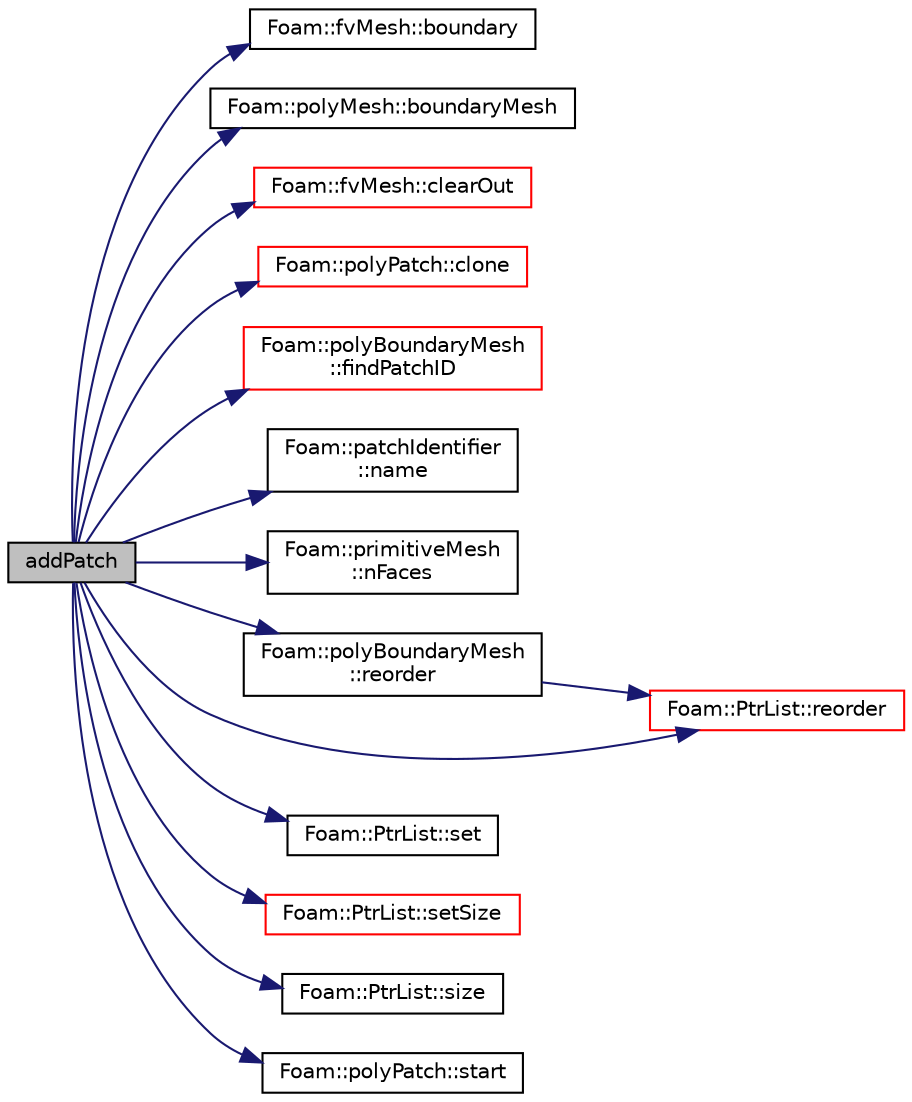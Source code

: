 digraph "addPatch"
{
  bgcolor="transparent";
  edge [fontname="Helvetica",fontsize="10",labelfontname="Helvetica",labelfontsize="10"];
  node [fontname="Helvetica",fontsize="10",shape=record];
  rankdir="LR";
  Node1 [label="addPatch",height=0.2,width=0.4,color="black", fillcolor="grey75", style="filled", fontcolor="black"];
  Node1 -> Node2 [color="midnightblue",fontsize="10",style="solid",fontname="Helvetica"];
  Node2 [label="Foam::fvMesh::boundary",height=0.2,width=0.4,color="black",URL="$a00868.html#a971347d65410875e38ea654dfd193a19",tooltip="Return reference to boundary mesh. "];
  Node1 -> Node3 [color="midnightblue",fontsize="10",style="solid",fontname="Helvetica"];
  Node3 [label="Foam::polyMesh::boundaryMesh",height=0.2,width=0.4,color="black",URL="$a01905.html#a6b7f5ba89250dbd7a1c6c7860ab60fe3",tooltip="Return boundary mesh. "];
  Node1 -> Node4 [color="midnightblue",fontsize="10",style="solid",fontname="Helvetica"];
  Node4 [label="Foam::fvMesh::clearOut",height=0.2,width=0.4,color="red",URL="$a00868.html#af320697688df08f1438d37a86bcaf25d",tooltip="Clear all geometry and addressing. "];
  Node1 -> Node5 [color="midnightblue",fontsize="10",style="solid",fontname="Helvetica"];
  Node5 [label="Foam::polyPatch::clone",height=0.2,width=0.4,color="red",URL="$a01922.html#a0ec96bcd20c10690da699ba110602064",tooltip="Construct and return a clone, resetting the boundary mesh. "];
  Node1 -> Node6 [color="midnightblue",fontsize="10",style="solid",fontname="Helvetica"];
  Node6 [label="Foam::polyBoundaryMesh\l::findPatchID",height=0.2,width=0.4,color="red",URL="$a01899.html#a6591fbb33e89d53c35c972523ac09e94",tooltip="Find patch index given a name. "];
  Node1 -> Node7 [color="midnightblue",fontsize="10",style="solid",fontname="Helvetica"];
  Node7 [label="Foam::patchIdentifier\l::name",height=0.2,width=0.4,color="black",URL="$a01788.html#a75b72488d2e82151b025744974919d5d",tooltip="Return name. "];
  Node1 -> Node8 [color="midnightblue",fontsize="10",style="solid",fontname="Helvetica"];
  Node8 [label="Foam::primitiveMesh\l::nFaces",height=0.2,width=0.4,color="black",URL="$a01956.html#a9be088de373a98524a153de7da0e92e8"];
  Node1 -> Node9 [color="midnightblue",fontsize="10",style="solid",fontname="Helvetica"];
  Node9 [label="Foam::polyBoundaryMesh\l::reorder",height=0.2,width=0.4,color="black",URL="$a01899.html#a95c28578fe12550673a1a0917d8fb7f7",tooltip="Reorders patches. Ordering does not have to be done in. "];
  Node9 -> Node10 [color="midnightblue",fontsize="10",style="solid",fontname="Helvetica"];
  Node10 [label="Foam::PtrList::reorder",height=0.2,width=0.4,color="red",URL="$a02020.html#a7d239b46753df3dec8b986f9172316af",tooltip="Reorders elements. Ordering does not have to be done in. "];
  Node1 -> Node10 [color="midnightblue",fontsize="10",style="solid",fontname="Helvetica"];
  Node1 -> Node11 [color="midnightblue",fontsize="10",style="solid",fontname="Helvetica"];
  Node11 [label="Foam::PtrList::set",height=0.2,width=0.4,color="black",URL="$a02020.html#affa9210cfaa91a145f3a9618d4ef3baf",tooltip="Is element set. "];
  Node1 -> Node12 [color="midnightblue",fontsize="10",style="solid",fontname="Helvetica"];
  Node12 [label="Foam::PtrList::setSize",height=0.2,width=0.4,color="red",URL="$a02020.html#aedb985ffeaf1bdbfeccc2a8730405703",tooltip="Reset size of PtrList. If extending the PtrList, new entries are. "];
  Node1 -> Node13 [color="midnightblue",fontsize="10",style="solid",fontname="Helvetica"];
  Node13 [label="Foam::PtrList::size",height=0.2,width=0.4,color="black",URL="$a02020.html#a723361dc2020160f5492e8fe2d09fa44",tooltip="Return the number of elements in the PtrList. "];
  Node1 -> Node14 [color="midnightblue",fontsize="10",style="solid",fontname="Helvetica"];
  Node14 [label="Foam::polyPatch::start",height=0.2,width=0.4,color="black",URL="$a01922.html#a861f370e41af7d54d7ff91da65de6e6a",tooltip="Return start label of this patch in the polyMesh face list. "];
}
